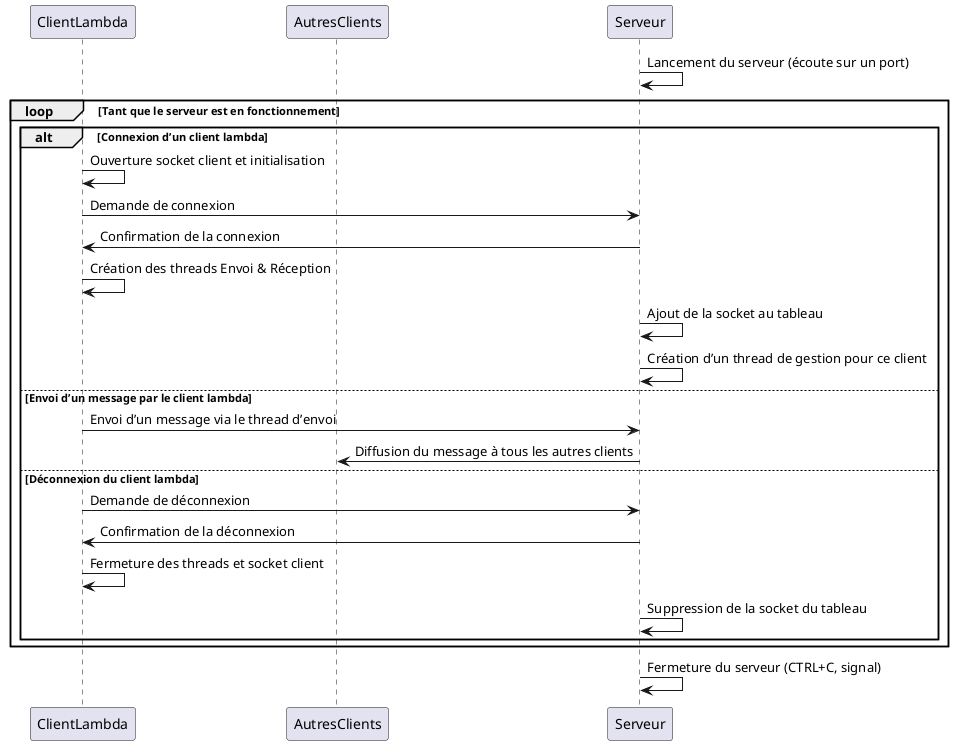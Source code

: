@startuml
participant ClientLambda
participant AutresClients
participant Serveur

Serveur -> Serveur: Lancement du serveur (écoute sur un port)

loop Tant que le serveur est en fonctionnement
    alt Connexion d’un client lambda
        ClientLambda -> ClientLambda: Ouverture socket client et initialisation
        ClientLambda -> Serveur: Demande de connexion
        Serveur -> ClientLambda: Confirmation de la connexion
        
        ClientLambda -> ClientLambda: Création des threads Envoi & Réception
        Serveur -> Serveur: Ajout de la socket au tableau
        Serveur -> Serveur: Création d’un thread de gestion pour ce client

    else Envoi d’un message par le client lambda
        ClientLambda -> Serveur: Envoi d’un message via le thread d’envoi
        Serveur -> AutresClients: Diffusion du message à tous les autres clients

    else Déconnexion du client lambda
        ClientLambda -> Serveur: Demande de déconnexion
        Serveur -> ClientLambda: Confirmation de la déconnexion

        ClientLambda -> ClientLambda: Fermeture des threads et socket client
        Serveur -> Serveur: Suppression de la socket du tableau

    end
end

Serveur -> Serveur: Fermeture du serveur (CTRL+C, signal)
@enduml
